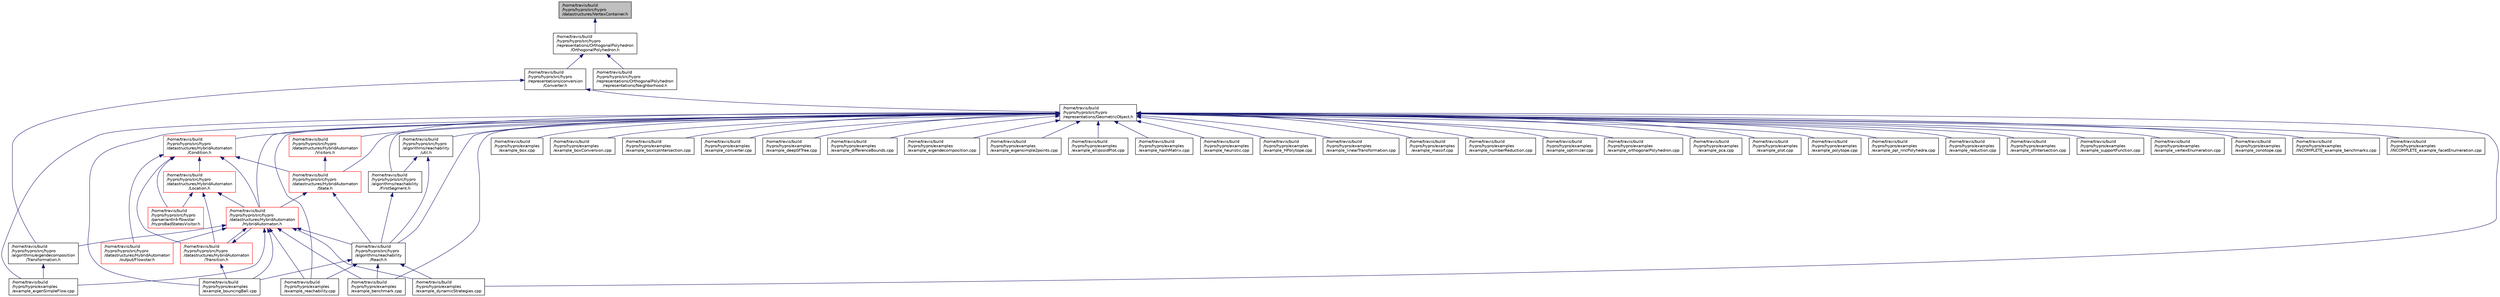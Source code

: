 digraph "/home/travis/build/hypro/hypro/src/hypro/datastructures/VertexContainer.h"
{
  edge [fontname="Helvetica",fontsize="10",labelfontname="Helvetica",labelfontsize="10"];
  node [fontname="Helvetica",fontsize="10",shape=record];
  Node1 [label="/home/travis/build\l/hypro/hypro/src/hypro\l/datastructures/VertexContainer.h",height=0.2,width=0.4,color="black", fillcolor="grey75", style="filled" fontcolor="black"];
  Node1 -> Node2 [dir="back",color="midnightblue",fontsize="10",style="solid",fontname="Helvetica"];
  Node2 [label="/home/travis/build\l/hypro/hypro/src/hypro\l/representations/OrthogonalPolyhedron\l/OrthogonalPolyhedron.h",height=0.2,width=0.4,color="black", fillcolor="white", style="filled",URL="$OrthogonalPolyhedron_8h_source.html"];
  Node2 -> Node3 [dir="back",color="midnightblue",fontsize="10",style="solid",fontname="Helvetica"];
  Node3 [label="/home/travis/build\l/hypro/hypro/src/hypro\l/representations/conversion\l/Converter.h",height=0.2,width=0.4,color="black", fillcolor="white", style="filled",URL="$Converter_8h_source.html"];
  Node3 -> Node4 [dir="back",color="midnightblue",fontsize="10",style="solid",fontname="Helvetica"];
  Node4 [label="/home/travis/build\l/hypro/hypro/src/hypro\l/representations/GeometricObject.h",height=0.2,width=0.4,color="black", fillcolor="white", style="filled",URL="$GeometricObject_8h.html"];
  Node4 -> Node5 [dir="back",color="midnightblue",fontsize="10",style="solid",fontname="Helvetica"];
  Node5 [label="/home/travis/build\l/hypro/hypro/src/hypro\l/datastructures/HybridAutomaton\l/Condition.h",height=0.2,width=0.4,color="red", fillcolor="white", style="filled",URL="$Condition_8h_source.html"];
  Node5 -> Node6 [dir="back",color="midnightblue",fontsize="10",style="solid",fontname="Helvetica"];
  Node6 [label="/home/travis/build\l/hypro/hypro/src/hypro\l/datastructures/HybridAutomaton\l/Location.h",height=0.2,width=0.4,color="red", fillcolor="white", style="filled",URL="$Location_8h_source.html"];
  Node6 -> Node7 [dir="back",color="midnightblue",fontsize="10",style="solid",fontname="Helvetica"];
  Node7 [label="/home/travis/build\l/hypro/hypro/src/hypro\l/datastructures/HybridAutomaton\l/HybridAutomaton.h",height=0.2,width=0.4,color="red", fillcolor="white", style="filled",URL="$HybridAutomaton_8h_source.html"];
  Node7 -> Node8 [dir="back",color="midnightblue",fontsize="10",style="solid",fontname="Helvetica"];
  Node8 [label="/home/travis/build\l/hypro/hypro/src/hypro\l/algorithms/eigendecomposition\l/Transformation.h",height=0.2,width=0.4,color="black", fillcolor="white", style="filled",URL="$Transformation_8h.html"];
  Node8 -> Node9 [dir="back",color="midnightblue",fontsize="10",style="solid",fontname="Helvetica"];
  Node9 [label="/home/travis/build\l/hypro/hypro/examples\l/example_eigenSimpleFlow.cpp",height=0.2,width=0.4,color="black", fillcolor="white", style="filled",URL="$example__eigenSimpleFlow_8cpp_source.html"];
  Node7 -> Node10 [dir="back",color="midnightblue",fontsize="10",style="solid",fontname="Helvetica"];
  Node10 [label="/home/travis/build\l/hypro/hypro/src/hypro\l/datastructures/HybridAutomaton\l/Transition.h",height=0.2,width=0.4,color="red", fillcolor="white", style="filled",URL="$Transition_8h_source.html"];
  Node10 -> Node7 [dir="back",color="midnightblue",fontsize="10",style="solid",fontname="Helvetica"];
  Node10 -> Node11 [dir="back",color="midnightblue",fontsize="10",style="solid",fontname="Helvetica"];
  Node11 [label="/home/travis/build\l/hypro/hypro/examples\l/example_bouncingBall.cpp",height=0.2,width=0.4,color="black", fillcolor="white", style="filled",URL="$example__bouncingBall_8cpp_source.html"];
  Node7 -> Node12 [dir="back",color="midnightblue",fontsize="10",style="solid",fontname="Helvetica"];
  Node12 [label="/home/travis/build\l/hypro/hypro/src/hypro\l/algorithms/reachability\l/Reach.h",height=0.2,width=0.4,color="black", fillcolor="white", style="filled",URL="$Reach_8h.html"];
  Node12 -> Node13 [dir="back",color="midnightblue",fontsize="10",style="solid",fontname="Helvetica"];
  Node13 [label="/home/travis/build\l/hypro/hypro/examples\l/example_benchmark.cpp",height=0.2,width=0.4,color="black", fillcolor="white", style="filled",URL="$example__benchmark_8cpp_source.html"];
  Node12 -> Node11 [dir="back",color="midnightblue",fontsize="10",style="solid",fontname="Helvetica"];
  Node12 -> Node14 [dir="back",color="midnightblue",fontsize="10",style="solid",fontname="Helvetica"];
  Node14 [label="/home/travis/build\l/hypro/hypro/examples\l/example_dynamicStrategies.cpp",height=0.2,width=0.4,color="black", fillcolor="white", style="filled",URL="$example__dynamicStrategies_8cpp_source.html"];
  Node12 -> Node15 [dir="back",color="midnightblue",fontsize="10",style="solid",fontname="Helvetica"];
  Node15 [label="/home/travis/build\l/hypro/hypro/examples\l/example_reachability.cpp",height=0.2,width=0.4,color="black", fillcolor="white", style="filled",URL="$example__reachability_8cpp_source.html"];
  Node7 -> Node16 [dir="back",color="midnightblue",fontsize="10",style="solid",fontname="Helvetica"];
  Node16 [label="/home/travis/build\l/hypro/hypro/src/hypro\l/datastructures/HybridAutomaton\l/output/Flowstar.h",height=0.2,width=0.4,color="red", fillcolor="white", style="filled",URL="$Flowstar_8h_source.html"];
  Node7 -> Node13 [dir="back",color="midnightblue",fontsize="10",style="solid",fontname="Helvetica"];
  Node7 -> Node11 [dir="back",color="midnightblue",fontsize="10",style="solid",fontname="Helvetica"];
  Node7 -> Node14 [dir="back",color="midnightblue",fontsize="10",style="solid",fontname="Helvetica"];
  Node7 -> Node9 [dir="back",color="midnightblue",fontsize="10",style="solid",fontname="Helvetica"];
  Node7 -> Node15 [dir="back",color="midnightblue",fontsize="10",style="solid",fontname="Helvetica"];
  Node6 -> Node10 [dir="back",color="midnightblue",fontsize="10",style="solid",fontname="Helvetica"];
  Node6 -> Node17 [dir="back",color="midnightblue",fontsize="10",style="solid",fontname="Helvetica"];
  Node17 [label="/home/travis/build\l/hypro/hypro/src/hypro\l/parser/antlr4-flowstar\l/HyproBadStatesVisitor.h",height=0.2,width=0.4,color="red", fillcolor="white", style="filled",URL="$HyproBadStatesVisitor_8h_source.html"];
  Node5 -> Node18 [dir="back",color="midnightblue",fontsize="10",style="solid",fontname="Helvetica"];
  Node18 [label="/home/travis/build\l/hypro/hypro/src/hypro\l/datastructures/HybridAutomaton\l/State.h",height=0.2,width=0.4,color="red", fillcolor="white", style="filled",URL="$State_8h_source.html"];
  Node18 -> Node7 [dir="back",color="midnightblue",fontsize="10",style="solid",fontname="Helvetica"];
  Node18 -> Node12 [dir="back",color="midnightblue",fontsize="10",style="solid",fontname="Helvetica"];
  Node5 -> Node10 [dir="back",color="midnightblue",fontsize="10",style="solid",fontname="Helvetica"];
  Node5 -> Node7 [dir="back",color="midnightblue",fontsize="10",style="solid",fontname="Helvetica"];
  Node5 -> Node16 [dir="back",color="midnightblue",fontsize="10",style="solid",fontname="Helvetica"];
  Node5 -> Node17 [dir="back",color="midnightblue",fontsize="10",style="solid",fontname="Helvetica"];
  Node4 -> Node18 [dir="back",color="midnightblue",fontsize="10",style="solid",fontname="Helvetica"];
  Node4 -> Node19 [dir="back",color="midnightblue",fontsize="10",style="solid",fontname="Helvetica"];
  Node19 [label="/home/travis/build\l/hypro/hypro/src/hypro\l/datastructures/HybridAutomaton\l/Visitors.h",height=0.2,width=0.4,color="red", fillcolor="white", style="filled",URL="$Visitors_8h_source.html"];
  Node19 -> Node18 [dir="back",color="midnightblue",fontsize="10",style="solid",fontname="Helvetica"];
  Node4 -> Node7 [dir="back",color="midnightblue",fontsize="10",style="solid",fontname="Helvetica"];
  Node4 -> Node20 [dir="back",color="midnightblue",fontsize="10",style="solid",fontname="Helvetica"];
  Node20 [label="/home/travis/build\l/hypro/hypro/src/hypro\l/algorithms/reachability\l/util.h",height=0.2,width=0.4,color="black", fillcolor="white", style="filled",URL="$algorithms_2reachability_2util_8h_source.html"];
  Node20 -> Node21 [dir="back",color="midnightblue",fontsize="10",style="solid",fontname="Helvetica"];
  Node21 [label="/home/travis/build\l/hypro/hypro/src/hypro\l/algorithms/reachability\l/FirstSegment.h",height=0.2,width=0.4,color="black", fillcolor="white", style="filled",URL="$FirstSegment_8h_source.html"];
  Node21 -> Node12 [dir="back",color="midnightblue",fontsize="10",style="solid",fontname="Helvetica"];
  Node20 -> Node12 [dir="back",color="midnightblue",fontsize="10",style="solid",fontname="Helvetica"];
  Node4 -> Node21 [dir="back",color="midnightblue",fontsize="10",style="solid",fontname="Helvetica"];
  Node4 -> Node12 [dir="back",color="midnightblue",fontsize="10",style="solid",fontname="Helvetica"];
  Node4 -> Node13 [dir="back",color="midnightblue",fontsize="10",style="solid",fontname="Helvetica"];
  Node4 -> Node11 [dir="back",color="midnightblue",fontsize="10",style="solid",fontname="Helvetica"];
  Node4 -> Node22 [dir="back",color="midnightblue",fontsize="10",style="solid",fontname="Helvetica"];
  Node22 [label="/home/travis/build\l/hypro/hypro/examples\l/example_box.cpp",height=0.2,width=0.4,color="black", fillcolor="white", style="filled",URL="$example__box_8cpp_source.html"];
  Node4 -> Node23 [dir="back",color="midnightblue",fontsize="10",style="solid",fontname="Helvetica"];
  Node23 [label="/home/travis/build\l/hypro/hypro/examples\l/example_boxConversion.cpp",height=0.2,width=0.4,color="black", fillcolor="white", style="filled",URL="$example__boxConversion_8cpp_source.html"];
  Node4 -> Node24 [dir="back",color="midnightblue",fontsize="10",style="solid",fontname="Helvetica"];
  Node24 [label="/home/travis/build\l/hypro/hypro/examples\l/example_boxIcpIntersection.cpp",height=0.2,width=0.4,color="black", fillcolor="white", style="filled",URL="$example__boxIcpIntersection_8cpp_source.html"];
  Node4 -> Node25 [dir="back",color="midnightblue",fontsize="10",style="solid",fontname="Helvetica"];
  Node25 [label="/home/travis/build\l/hypro/hypro/examples\l/example_converter.cpp",height=0.2,width=0.4,color="black", fillcolor="white", style="filled",URL="$example__converter_8cpp_source.html"];
  Node4 -> Node26 [dir="back",color="midnightblue",fontsize="10",style="solid",fontname="Helvetica"];
  Node26 [label="/home/travis/build\l/hypro/hypro/examples\l/example_deepSFTree.cpp",height=0.2,width=0.4,color="black", fillcolor="white", style="filled",URL="$example__deepSFTree_8cpp_source.html"];
  Node4 -> Node27 [dir="back",color="midnightblue",fontsize="10",style="solid",fontname="Helvetica"];
  Node27 [label="/home/travis/build\l/hypro/hypro/examples\l/example_differenceBounds.cpp",height=0.2,width=0.4,color="black", fillcolor="white", style="filled",URL="$example__differenceBounds_8cpp_source.html"];
  Node4 -> Node14 [dir="back",color="midnightblue",fontsize="10",style="solid",fontname="Helvetica"];
  Node4 -> Node28 [dir="back",color="midnightblue",fontsize="10",style="solid",fontname="Helvetica"];
  Node28 [label="/home/travis/build\l/hypro/hypro/examples\l/example_eigendecomposition.cpp",height=0.2,width=0.4,color="black", fillcolor="white", style="filled",URL="$example__eigendecomposition_8cpp_source.html"];
  Node4 -> Node29 [dir="back",color="midnightblue",fontsize="10",style="solid",fontname="Helvetica"];
  Node29 [label="/home/travis/build\l/hypro/hypro/examples\l/example_eigensimple2points.cpp",height=0.2,width=0.4,color="black", fillcolor="white", style="filled",URL="$example__eigensimple2points_8cpp_source.html"];
  Node4 -> Node9 [dir="back",color="midnightblue",fontsize="10",style="solid",fontname="Helvetica"];
  Node4 -> Node30 [dir="back",color="midnightblue",fontsize="10",style="solid",fontname="Helvetica"];
  Node30 [label="/home/travis/build\l/hypro/hypro/examples\l/example_ellipsoidPlot.cpp",height=0.2,width=0.4,color="black", fillcolor="white", style="filled",URL="$example__ellipsoidPlot_8cpp_source.html"];
  Node4 -> Node31 [dir="back",color="midnightblue",fontsize="10",style="solid",fontname="Helvetica"];
  Node31 [label="/home/travis/build\l/hypro/hypro/examples\l/example_hashMatrix.cpp",height=0.2,width=0.4,color="black", fillcolor="white", style="filled",URL="$example__hashMatrix_8cpp_source.html"];
  Node4 -> Node32 [dir="back",color="midnightblue",fontsize="10",style="solid",fontname="Helvetica"];
  Node32 [label="/home/travis/build\l/hypro/hypro/examples\l/example_heuristic.cpp",height=0.2,width=0.4,color="black", fillcolor="white", style="filled",URL="$example__heuristic_8cpp_source.html"];
  Node4 -> Node33 [dir="back",color="midnightblue",fontsize="10",style="solid",fontname="Helvetica"];
  Node33 [label="/home/travis/build\l/hypro/hypro/examples\l/example_HPolytope.cpp",height=0.2,width=0.4,color="black", fillcolor="white", style="filled",URL="$example__HPolytope_8cpp_source.html"];
  Node4 -> Node34 [dir="back",color="midnightblue",fontsize="10",style="solid",fontname="Helvetica"];
  Node34 [label="/home/travis/build\l/hypro/hypro/examples\l/example_linearTransformation.cpp",height=0.2,width=0.4,color="black", fillcolor="white", style="filled",URL="$example__linearTransformation_8cpp_source.html"];
  Node4 -> Node35 [dir="back",color="midnightblue",fontsize="10",style="solid",fontname="Helvetica"];
  Node35 [label="/home/travis/build\l/hypro/hypro/examples\l/example_massif.cpp",height=0.2,width=0.4,color="black", fillcolor="white", style="filled",URL="$example__massif_8cpp_source.html"];
  Node4 -> Node36 [dir="back",color="midnightblue",fontsize="10",style="solid",fontname="Helvetica"];
  Node36 [label="/home/travis/build\l/hypro/hypro/examples\l/example_numberReduction.cpp",height=0.2,width=0.4,color="black", fillcolor="white", style="filled",URL="$example__numberReduction_8cpp_source.html"];
  Node4 -> Node37 [dir="back",color="midnightblue",fontsize="10",style="solid",fontname="Helvetica"];
  Node37 [label="/home/travis/build\l/hypro/hypro/examples\l/example_optimizer.cpp",height=0.2,width=0.4,color="black", fillcolor="white", style="filled",URL="$example__optimizer_8cpp_source.html"];
  Node4 -> Node38 [dir="back",color="midnightblue",fontsize="10",style="solid",fontname="Helvetica"];
  Node38 [label="/home/travis/build\l/hypro/hypro/examples\l/example_orthogonalPolyhedron.cpp",height=0.2,width=0.4,color="black", fillcolor="white", style="filled",URL="$example__orthogonalPolyhedron_8cpp_source.html"];
  Node4 -> Node39 [dir="back",color="midnightblue",fontsize="10",style="solid",fontname="Helvetica"];
  Node39 [label="/home/travis/build\l/hypro/hypro/examples\l/example_pca.cpp",height=0.2,width=0.4,color="black", fillcolor="white", style="filled",URL="$example__pca_8cpp_source.html"];
  Node4 -> Node40 [dir="back",color="midnightblue",fontsize="10",style="solid",fontname="Helvetica"];
  Node40 [label="/home/travis/build\l/hypro/hypro/examples\l/example_plot.cpp",height=0.2,width=0.4,color="black", fillcolor="white", style="filled",URL="$example__plot_8cpp.html"];
  Node4 -> Node41 [dir="back",color="midnightblue",fontsize="10",style="solid",fontname="Helvetica"];
  Node41 [label="/home/travis/build\l/hypro/hypro/examples\l/example_polytope.cpp",height=0.2,width=0.4,color="black", fillcolor="white", style="filled",URL="$example__polytope_8cpp_source.html"];
  Node4 -> Node42 [dir="back",color="midnightblue",fontsize="10",style="solid",fontname="Helvetica"];
  Node42 [label="/home/travis/build\l/hypro/hypro/examples\l/example_ppl_nncPolyhedra.cpp",height=0.2,width=0.4,color="black", fillcolor="white", style="filled",URL="$example__ppl__nncPolyhedra_8cpp.html"];
  Node4 -> Node15 [dir="back",color="midnightblue",fontsize="10",style="solid",fontname="Helvetica"];
  Node4 -> Node43 [dir="back",color="midnightblue",fontsize="10",style="solid",fontname="Helvetica"];
  Node43 [label="/home/travis/build\l/hypro/hypro/examples\l/example_reduction.cpp",height=0.2,width=0.4,color="black", fillcolor="white", style="filled",URL="$example__reduction_8cpp_source.html"];
  Node4 -> Node44 [dir="back",color="midnightblue",fontsize="10",style="solid",fontname="Helvetica"];
  Node44 [label="/home/travis/build\l/hypro/hypro/examples\l/example_sfIntersection.cpp",height=0.2,width=0.4,color="black", fillcolor="white", style="filled",URL="$example__sfIntersection_8cpp_source.html"];
  Node4 -> Node45 [dir="back",color="midnightblue",fontsize="10",style="solid",fontname="Helvetica"];
  Node45 [label="/home/travis/build\l/hypro/hypro/examples\l/example_supportFunction.cpp",height=0.2,width=0.4,color="black", fillcolor="white", style="filled",URL="$example__supportFunction_8cpp_source.html"];
  Node4 -> Node46 [dir="back",color="midnightblue",fontsize="10",style="solid",fontname="Helvetica"];
  Node46 [label="/home/travis/build\l/hypro/hypro/examples\l/example_vertexEnumeration.cpp",height=0.2,width=0.4,color="black", fillcolor="white", style="filled",URL="$example__vertexEnumeration_8cpp_source.html"];
  Node4 -> Node47 [dir="back",color="midnightblue",fontsize="10",style="solid",fontname="Helvetica"];
  Node47 [label="/home/travis/build\l/hypro/hypro/examples\l/example_zonotope.cpp",height=0.2,width=0.4,color="black", fillcolor="white", style="filled",URL="$example__zonotope_8cpp_source.html"];
  Node4 -> Node48 [dir="back",color="midnightblue",fontsize="10",style="solid",fontname="Helvetica"];
  Node48 [label="/home/travis/build\l/hypro/hypro/examples\l/INCOMPLETE_example_benchmarks.cpp",height=0.2,width=0.4,color="black", fillcolor="white", style="filled",URL="$INCOMPLETE__example__benchmarks_8cpp_source.html"];
  Node4 -> Node49 [dir="back",color="midnightblue",fontsize="10",style="solid",fontname="Helvetica"];
  Node49 [label="/home/travis/build\l/hypro/hypro/examples\l/INCOMPLETE_example_facetEnumeration.cpp",height=0.2,width=0.4,color="black", fillcolor="white", style="filled",URL="$INCOMPLETE__example__facetEnumeration_8cpp_source.html"];
  Node3 -> Node8 [dir="back",color="midnightblue",fontsize="10",style="solid",fontname="Helvetica"];
  Node2 -> Node50 [dir="back",color="midnightblue",fontsize="10",style="solid",fontname="Helvetica"];
  Node50 [label="/home/travis/build\l/hypro/hypro/src/hypro\l/representations/OrthogonalPolyhedron\l/representations/Neighborhood.h",height=0.2,width=0.4,color="black", fillcolor="white", style="filled",URL="$Neighborhood_8h.html"];
}
